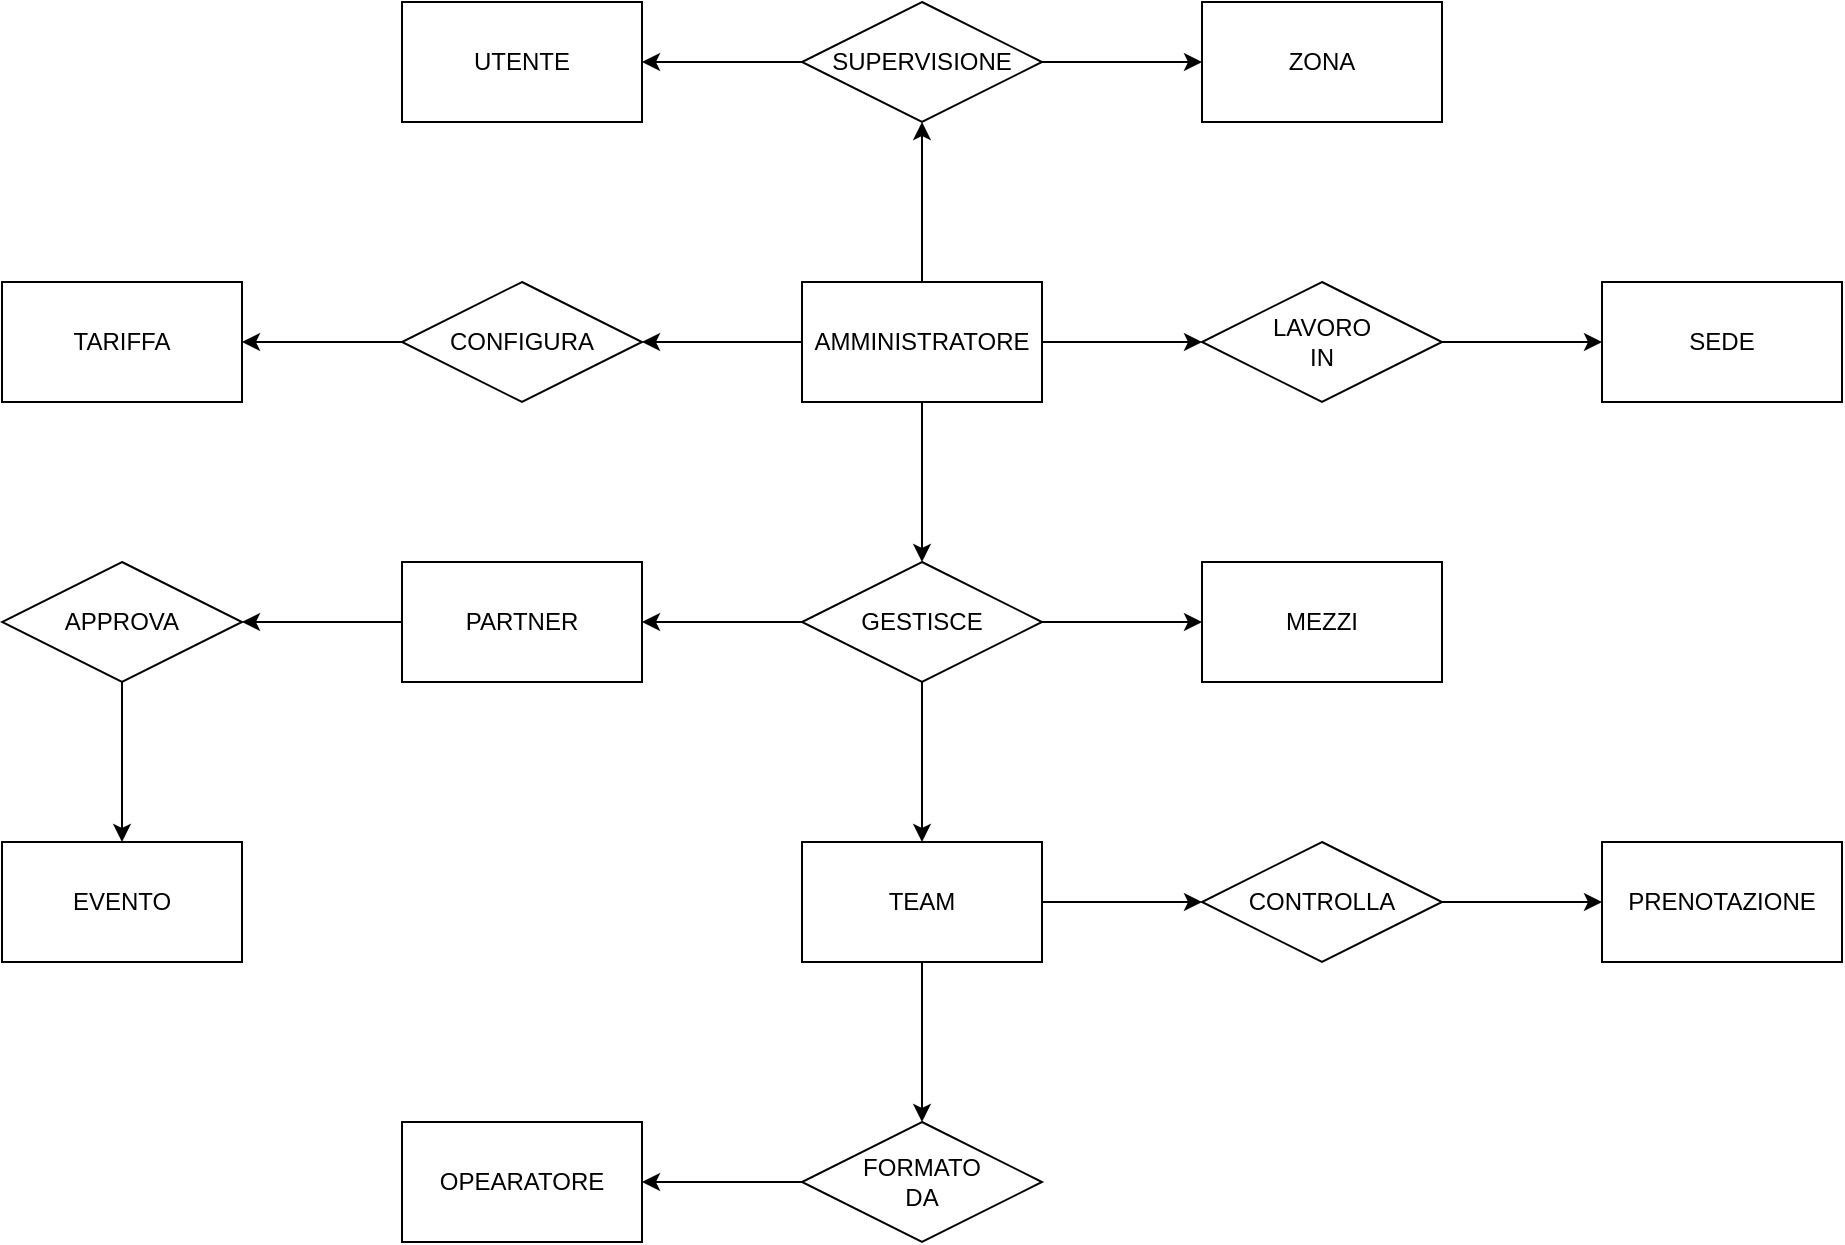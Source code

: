 <mxfile version="26.2.13">
  <diagram id="C5RBs43oDa-KdzZeNtuy" name="Page-1">
    <mxGraphModel dx="2210" dy="803" grid="1" gridSize="10" guides="1" tooltips="1" connect="1" arrows="1" fold="1" page="1" pageScale="1" pageWidth="827" pageHeight="1169" math="0" shadow="0">
      <root>
        <mxCell id="WIyWlLk6GJQsqaUBKTNV-0" />
        <mxCell id="WIyWlLk6GJQsqaUBKTNV-1" parent="WIyWlLk6GJQsqaUBKTNV-0" />
        <mxCell id="aZDaBdntWXBS0m4q497Y-6" style="edgeStyle=orthogonalEdgeStyle;rounded=0;orthogonalLoop=1;jettySize=auto;html=1;" parent="WIyWlLk6GJQsqaUBKTNV-1" source="aZDaBdntWXBS0m4q497Y-0" target="aZDaBdntWXBS0m4q497Y-4" edge="1">
          <mxGeometry relative="1" as="geometry" />
        </mxCell>
        <mxCell id="aZDaBdntWXBS0m4q497Y-0" value="LAVORO&lt;div&gt;IN&lt;/div&gt;" style="rhombus;whiteSpace=wrap;html=1;" parent="WIyWlLk6GJQsqaUBKTNV-1" vertex="1">
          <mxGeometry x="280" y="250" width="120" height="60" as="geometry" />
        </mxCell>
        <mxCell id="aZDaBdntWXBS0m4q497Y-3" style="edgeStyle=orthogonalEdgeStyle;rounded=0;orthogonalLoop=1;jettySize=auto;html=1;" parent="WIyWlLk6GJQsqaUBKTNV-1" source="aZDaBdntWXBS0m4q497Y-1" target="aZDaBdntWXBS0m4q497Y-0" edge="1">
          <mxGeometry relative="1" as="geometry" />
        </mxCell>
        <mxCell id="aZDaBdntWXBS0m4q497Y-8" style="edgeStyle=orthogonalEdgeStyle;rounded=0;orthogonalLoop=1;jettySize=auto;html=1;" parent="WIyWlLk6GJQsqaUBKTNV-1" source="aZDaBdntWXBS0m4q497Y-1" target="aZDaBdntWXBS0m4q497Y-7" edge="1">
          <mxGeometry relative="1" as="geometry" />
        </mxCell>
        <mxCell id="xaOpyHWyK788UytrR4yj-1" style="edgeStyle=orthogonalEdgeStyle;rounded=0;orthogonalLoop=1;jettySize=auto;html=1;" parent="WIyWlLk6GJQsqaUBKTNV-1" source="aZDaBdntWXBS0m4q497Y-1" target="xaOpyHWyK788UytrR4yj-0" edge="1">
          <mxGeometry relative="1" as="geometry" />
        </mxCell>
        <mxCell id="xaOpyHWyK788UytrR4yj-7" style="edgeStyle=orthogonalEdgeStyle;rounded=0;orthogonalLoop=1;jettySize=auto;html=1;" parent="WIyWlLk6GJQsqaUBKTNV-1" source="aZDaBdntWXBS0m4q497Y-1" target="xaOpyHWyK788UytrR4yj-6" edge="1">
          <mxGeometry relative="1" as="geometry" />
        </mxCell>
        <mxCell id="aZDaBdntWXBS0m4q497Y-1" value="AMMINISTRATORE" style="rounded=0;whiteSpace=wrap;html=1;" parent="WIyWlLk6GJQsqaUBKTNV-1" vertex="1">
          <mxGeometry x="80" y="250" width="120" height="60" as="geometry" />
        </mxCell>
        <mxCell id="aZDaBdntWXBS0m4q497Y-4" value="SEDE" style="rounded=0;whiteSpace=wrap;html=1;" parent="WIyWlLk6GJQsqaUBKTNV-1" vertex="1">
          <mxGeometry x="480" y="250" width="120" height="60" as="geometry" />
        </mxCell>
        <mxCell id="aZDaBdntWXBS0m4q497Y-9" style="edgeStyle=orthogonalEdgeStyle;rounded=0;orthogonalLoop=1;jettySize=auto;html=1;" parent="WIyWlLk6GJQsqaUBKTNV-1" source="aZDaBdntWXBS0m4q497Y-7" edge="1">
          <mxGeometry relative="1" as="geometry">
            <mxPoint x="140" y="530" as="targetPoint" />
          </mxGeometry>
        </mxCell>
        <mxCell id="aZDaBdntWXBS0m4q497Y-11" style="edgeStyle=orthogonalEdgeStyle;rounded=0;orthogonalLoop=1;jettySize=auto;html=1;" parent="WIyWlLk6GJQsqaUBKTNV-1" source="aZDaBdntWXBS0m4q497Y-7" edge="1">
          <mxGeometry relative="1" as="geometry">
            <mxPoint x="280" y="420" as="targetPoint" />
          </mxGeometry>
        </mxCell>
        <mxCell id="xaOpyHWyK788UytrR4yj-11" style="edgeStyle=orthogonalEdgeStyle;rounded=0;orthogonalLoop=1;jettySize=auto;html=1;" parent="WIyWlLk6GJQsqaUBKTNV-1" source="aZDaBdntWXBS0m4q497Y-7" target="xaOpyHWyK788UytrR4yj-10" edge="1">
          <mxGeometry relative="1" as="geometry" />
        </mxCell>
        <mxCell id="aZDaBdntWXBS0m4q497Y-7" value="GESTISCE" style="rhombus;whiteSpace=wrap;html=1;" parent="WIyWlLk6GJQsqaUBKTNV-1" vertex="1">
          <mxGeometry x="80" y="390" width="120" height="60" as="geometry" />
        </mxCell>
        <mxCell id="aZDaBdntWXBS0m4q497Y-13" style="edgeStyle=orthogonalEdgeStyle;rounded=0;orthogonalLoop=1;jettySize=auto;html=1;" parent="WIyWlLk6GJQsqaUBKTNV-1" source="aZDaBdntWXBS0m4q497Y-10" edge="1">
          <mxGeometry relative="1" as="geometry">
            <mxPoint x="280" y="560" as="targetPoint" />
          </mxGeometry>
        </mxCell>
        <mxCell id="xaOpyHWyK788UytrR4yj-12" style="edgeStyle=orthogonalEdgeStyle;rounded=0;orthogonalLoop=1;jettySize=auto;html=1;" parent="WIyWlLk6GJQsqaUBKTNV-1" source="aZDaBdntWXBS0m4q497Y-10" edge="1">
          <mxGeometry relative="1" as="geometry">
            <mxPoint x="140" y="670" as="targetPoint" />
          </mxGeometry>
        </mxCell>
        <mxCell id="aZDaBdntWXBS0m4q497Y-10" value="TEAM" style="rounded=0;whiteSpace=wrap;html=1;" parent="WIyWlLk6GJQsqaUBKTNV-1" vertex="1">
          <mxGeometry x="80" y="530" width="120" height="60" as="geometry" />
        </mxCell>
        <mxCell id="aZDaBdntWXBS0m4q497Y-12" value="MEZZI" style="rounded=0;whiteSpace=wrap;html=1;" parent="WIyWlLk6GJQsqaUBKTNV-1" vertex="1">
          <mxGeometry x="280" y="390" width="120" height="60" as="geometry" />
        </mxCell>
        <mxCell id="aZDaBdntWXBS0m4q497Y-19" style="edgeStyle=orthogonalEdgeStyle;rounded=0;orthogonalLoop=1;jettySize=auto;html=1;" parent="WIyWlLk6GJQsqaUBKTNV-1" source="aZDaBdntWXBS0m4q497Y-14" target="aZDaBdntWXBS0m4q497Y-17" edge="1">
          <mxGeometry relative="1" as="geometry" />
        </mxCell>
        <mxCell id="aZDaBdntWXBS0m4q497Y-14" value="CONTROLLA" style="rhombus;whiteSpace=wrap;html=1;" parent="WIyWlLk6GJQsqaUBKTNV-1" vertex="1">
          <mxGeometry x="280" y="530" width="120" height="60" as="geometry" />
        </mxCell>
        <mxCell id="aZDaBdntWXBS0m4q497Y-17" value="PRENOTAZIONE" style="rounded=0;whiteSpace=wrap;html=1;" parent="WIyWlLk6GJQsqaUBKTNV-1" vertex="1">
          <mxGeometry x="480" y="530" width="120" height="60" as="geometry" />
        </mxCell>
        <mxCell id="xaOpyHWyK788UytrR4yj-2" style="edgeStyle=orthogonalEdgeStyle;rounded=0;orthogonalLoop=1;jettySize=auto;html=1;" parent="WIyWlLk6GJQsqaUBKTNV-1" source="xaOpyHWyK788UytrR4yj-0" edge="1">
          <mxGeometry relative="1" as="geometry">
            <mxPoint x="280" y="140" as="targetPoint" />
          </mxGeometry>
        </mxCell>
        <mxCell id="xaOpyHWyK788UytrR4yj-3" style="edgeStyle=orthogonalEdgeStyle;rounded=0;orthogonalLoop=1;jettySize=auto;html=1;" parent="WIyWlLk6GJQsqaUBKTNV-1" source="xaOpyHWyK788UytrR4yj-0" edge="1">
          <mxGeometry relative="1" as="geometry">
            <mxPoint y="140" as="targetPoint" />
          </mxGeometry>
        </mxCell>
        <mxCell id="xaOpyHWyK788UytrR4yj-0" value="SUPERVISIONE" style="rhombus;whiteSpace=wrap;html=1;" parent="WIyWlLk6GJQsqaUBKTNV-1" vertex="1">
          <mxGeometry x="80" y="110" width="120" height="60" as="geometry" />
        </mxCell>
        <mxCell id="xaOpyHWyK788UytrR4yj-4" value="ZONA" style="rounded=0;whiteSpace=wrap;html=1;" parent="WIyWlLk6GJQsqaUBKTNV-1" vertex="1">
          <mxGeometry x="280" y="110" width="120" height="60" as="geometry" />
        </mxCell>
        <mxCell id="xaOpyHWyK788UytrR4yj-5" value="UTENTE" style="rounded=0;whiteSpace=wrap;html=1;" parent="WIyWlLk6GJQsqaUBKTNV-1" vertex="1">
          <mxGeometry x="-120" y="110" width="120" height="60" as="geometry" />
        </mxCell>
        <mxCell id="xaOpyHWyK788UytrR4yj-9" style="edgeStyle=orthogonalEdgeStyle;rounded=0;orthogonalLoop=1;jettySize=auto;html=1;" parent="WIyWlLk6GJQsqaUBKTNV-1" source="xaOpyHWyK788UytrR4yj-6" target="xaOpyHWyK788UytrR4yj-8" edge="1">
          <mxGeometry relative="1" as="geometry" />
        </mxCell>
        <mxCell id="xaOpyHWyK788UytrR4yj-6" value="CONFIGURA" style="rhombus;whiteSpace=wrap;html=1;" parent="WIyWlLk6GJQsqaUBKTNV-1" vertex="1">
          <mxGeometry x="-120" y="250" width="120" height="60" as="geometry" />
        </mxCell>
        <mxCell id="xaOpyHWyK788UytrR4yj-8" value="TARIFFA" style="rounded=0;whiteSpace=wrap;html=1;" parent="WIyWlLk6GJQsqaUBKTNV-1" vertex="1">
          <mxGeometry x="-320" y="250" width="120" height="60" as="geometry" />
        </mxCell>
        <mxCell id="1FhHD4oCO4lt6OCL1n6Q-0" style="edgeStyle=orthogonalEdgeStyle;rounded=0;orthogonalLoop=1;jettySize=auto;html=1;entryX=1;entryY=0.5;entryDx=0;entryDy=0;" edge="1" parent="WIyWlLk6GJQsqaUBKTNV-1" source="xaOpyHWyK788UytrR4yj-10" target="xaOpyHWyK788UytrR4yj-17">
          <mxGeometry relative="1" as="geometry" />
        </mxCell>
        <mxCell id="xaOpyHWyK788UytrR4yj-10" value="PARTNER" style="rounded=0;whiteSpace=wrap;html=1;" parent="WIyWlLk6GJQsqaUBKTNV-1" vertex="1">
          <mxGeometry x="-120" y="390" width="120" height="60" as="geometry" />
        </mxCell>
        <mxCell id="xaOpyHWyK788UytrR4yj-15" style="edgeStyle=orthogonalEdgeStyle;rounded=0;orthogonalLoop=1;jettySize=auto;html=1;" parent="WIyWlLk6GJQsqaUBKTNV-1" source="xaOpyHWyK788UytrR4yj-13" target="xaOpyHWyK788UytrR4yj-14" edge="1">
          <mxGeometry relative="1" as="geometry" />
        </mxCell>
        <mxCell id="xaOpyHWyK788UytrR4yj-13" value="FORMATO&lt;div&gt;DA&lt;/div&gt;" style="rhombus;whiteSpace=wrap;html=1;" parent="WIyWlLk6GJQsqaUBKTNV-1" vertex="1">
          <mxGeometry x="80" y="670" width="120" height="60" as="geometry" />
        </mxCell>
        <mxCell id="xaOpyHWyK788UytrR4yj-14" value="OPEARATORE" style="rounded=0;whiteSpace=wrap;html=1;" parent="WIyWlLk6GJQsqaUBKTNV-1" vertex="1">
          <mxGeometry x="-120" y="670" width="120" height="60" as="geometry" />
        </mxCell>
        <mxCell id="1FhHD4oCO4lt6OCL1n6Q-1" style="edgeStyle=orthogonalEdgeStyle;rounded=0;orthogonalLoop=1;jettySize=auto;html=1;" edge="1" parent="WIyWlLk6GJQsqaUBKTNV-1" source="xaOpyHWyK788UytrR4yj-17" target="xaOpyHWyK788UytrR4yj-19">
          <mxGeometry relative="1" as="geometry" />
        </mxCell>
        <mxCell id="xaOpyHWyK788UytrR4yj-17" value="APPROVA" style="rhombus;whiteSpace=wrap;html=1;" parent="WIyWlLk6GJQsqaUBKTNV-1" vertex="1">
          <mxGeometry x="-320" y="390" width="120" height="60" as="geometry" />
        </mxCell>
        <mxCell id="xaOpyHWyK788UytrR4yj-19" value="EVENTO" style="rounded=0;whiteSpace=wrap;html=1;" parent="WIyWlLk6GJQsqaUBKTNV-1" vertex="1">
          <mxGeometry x="-320" y="530" width="120" height="60" as="geometry" />
        </mxCell>
      </root>
    </mxGraphModel>
  </diagram>
</mxfile>
